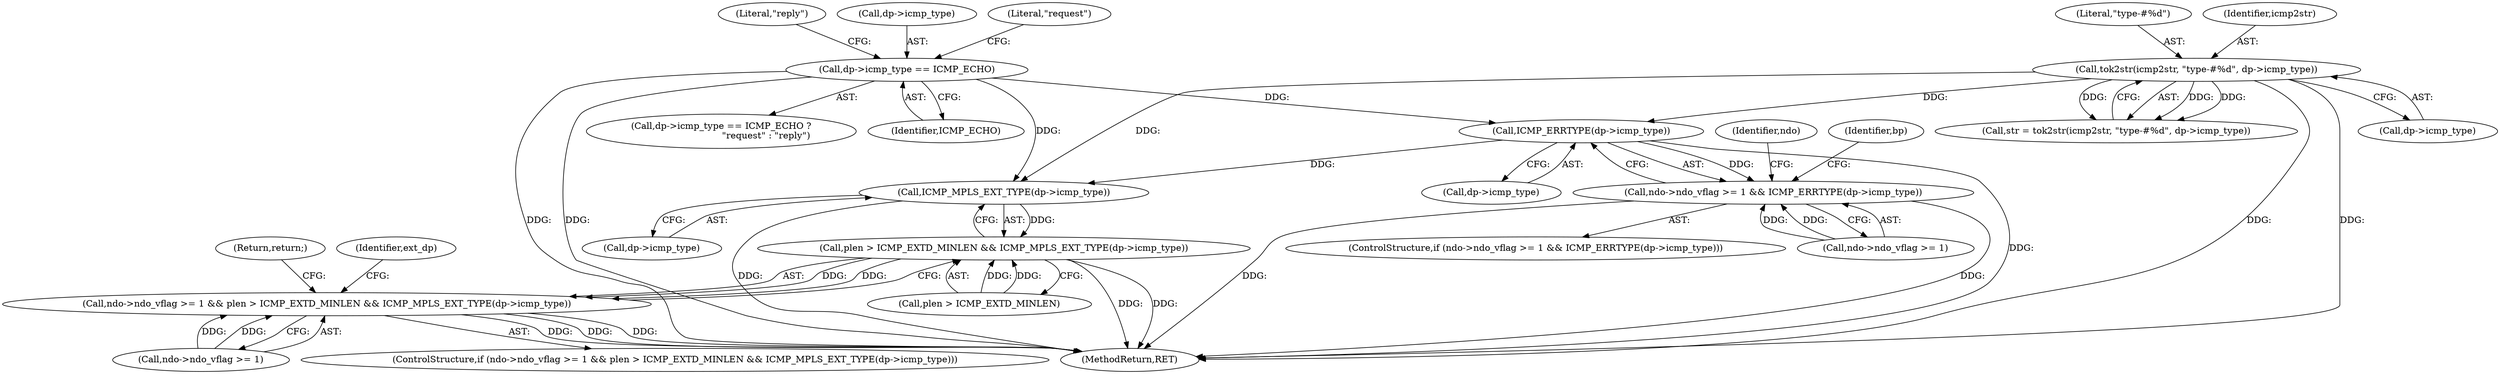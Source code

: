 digraph "0_tcpdump_2b62d1dda41590db29368ec7ba5f4faf3464765a@pointer" {
"1000937" [label="(Call,ICMP_ERRTYPE(dp->icmp_type))"];
"1000177" [label="(Call,dp->icmp_type == ICMP_ECHO)"];
"1000854" [label="(Call,tok2str(icmp2str, \"type-#%d\", dp->icmp_type))"];
"1000931" [label="(Call,ndo->ndo_vflag >= 1 && ICMP_ERRTYPE(dp->icmp_type))"];
"1000983" [label="(Call,ICMP_MPLS_EXT_TYPE(dp->icmp_type))"];
"1000979" [label="(Call,plen > ICMP_EXTD_MINLEN && ICMP_MPLS_EXT_TYPE(dp->icmp_type))"];
"1000973" [label="(Call,ndo->ndo_vflag >= 1 && plen > ICMP_EXTD_MINLEN && ICMP_MPLS_EXT_TYPE(dp->icmp_type))"];
"1000972" [label="(ControlStructure,if (ndo->ndo_vflag >= 1 && plen > ICMP_EXTD_MINLEN && ICMP_MPLS_EXT_TYPE(dp->icmp_type)))"];
"1001239" [label="(Return,return;)"];
"1000176" [label="(Call,dp->icmp_type == ICMP_ECHO ?\n                               \"request\" : \"reply\")"];
"1000980" [label="(Call,plen > ICMP_EXTD_MINLEN)"];
"1001245" [label="(MethodReturn,RET)"];
"1000976" [label="(Identifier,ndo)"];
"1000979" [label="(Call,plen > ICMP_EXTD_MINLEN && ICMP_MPLS_EXT_TYPE(dp->icmp_type))"];
"1000855" [label="(Identifier,icmp2str)"];
"1000930" [label="(ControlStructure,if (ndo->ndo_vflag >= 1 && ICMP_ERRTYPE(dp->icmp_type)))"];
"1000974" [label="(Call,ndo->ndo_vflag >= 1)"];
"1000854" [label="(Call,tok2str(icmp2str, \"type-#%d\", dp->icmp_type))"];
"1000984" [label="(Call,dp->icmp_type)"];
"1000177" [label="(Call,dp->icmp_type == ICMP_ECHO)"];
"1000178" [label="(Call,dp->icmp_type)"];
"1000932" [label="(Call,ndo->ndo_vflag >= 1)"];
"1000182" [label="(Literal,\"request\")"];
"1000973" [label="(Call,ndo->ndo_vflag >= 1 && plen > ICMP_EXTD_MINLEN && ICMP_MPLS_EXT_TYPE(dp->icmp_type))"];
"1000990" [label="(Identifier,ext_dp)"];
"1000983" [label="(Call,ICMP_MPLS_EXT_TYPE(dp->icmp_type))"];
"1000931" [label="(Call,ndo->ndo_vflag >= 1 && ICMP_ERRTYPE(dp->icmp_type))"];
"1000857" [label="(Call,dp->icmp_type)"];
"1000183" [label="(Literal,\"reply\")"];
"1000856" [label="(Literal,\"type-#%d\")"];
"1000937" [label="(Call,ICMP_ERRTYPE(dp->icmp_type))"];
"1000938" [label="(Call,dp->icmp_type)"];
"1000852" [label="(Call,str = tok2str(icmp2str, \"type-#%d\", dp->icmp_type))"];
"1000181" [label="(Identifier,ICMP_ECHO)"];
"1000943" [label="(Identifier,bp)"];
"1000937" -> "1000931"  [label="AST: "];
"1000937" -> "1000938"  [label="CFG: "];
"1000938" -> "1000937"  [label="AST: "];
"1000931" -> "1000937"  [label="CFG: "];
"1000937" -> "1001245"  [label="DDG: "];
"1000937" -> "1000931"  [label="DDG: "];
"1000177" -> "1000937"  [label="DDG: "];
"1000854" -> "1000937"  [label="DDG: "];
"1000937" -> "1000983"  [label="DDG: "];
"1000177" -> "1000176"  [label="AST: "];
"1000177" -> "1000181"  [label="CFG: "];
"1000178" -> "1000177"  [label="AST: "];
"1000181" -> "1000177"  [label="AST: "];
"1000182" -> "1000177"  [label="CFG: "];
"1000183" -> "1000177"  [label="CFG: "];
"1000177" -> "1001245"  [label="DDG: "];
"1000177" -> "1001245"  [label="DDG: "];
"1000177" -> "1000983"  [label="DDG: "];
"1000854" -> "1000852"  [label="AST: "];
"1000854" -> "1000857"  [label="CFG: "];
"1000855" -> "1000854"  [label="AST: "];
"1000856" -> "1000854"  [label="AST: "];
"1000857" -> "1000854"  [label="AST: "];
"1000852" -> "1000854"  [label="CFG: "];
"1000854" -> "1001245"  [label="DDG: "];
"1000854" -> "1001245"  [label="DDG: "];
"1000854" -> "1000852"  [label="DDG: "];
"1000854" -> "1000852"  [label="DDG: "];
"1000854" -> "1000852"  [label="DDG: "];
"1000854" -> "1000983"  [label="DDG: "];
"1000931" -> "1000930"  [label="AST: "];
"1000931" -> "1000932"  [label="CFG: "];
"1000932" -> "1000931"  [label="AST: "];
"1000943" -> "1000931"  [label="CFG: "];
"1000976" -> "1000931"  [label="CFG: "];
"1000931" -> "1001245"  [label="DDG: "];
"1000931" -> "1001245"  [label="DDG: "];
"1000932" -> "1000931"  [label="DDG: "];
"1000932" -> "1000931"  [label="DDG: "];
"1000983" -> "1000979"  [label="AST: "];
"1000983" -> "1000984"  [label="CFG: "];
"1000984" -> "1000983"  [label="AST: "];
"1000979" -> "1000983"  [label="CFG: "];
"1000983" -> "1001245"  [label="DDG: "];
"1000983" -> "1000979"  [label="DDG: "];
"1000979" -> "1000973"  [label="AST: "];
"1000979" -> "1000980"  [label="CFG: "];
"1000980" -> "1000979"  [label="AST: "];
"1000973" -> "1000979"  [label="CFG: "];
"1000979" -> "1001245"  [label="DDG: "];
"1000979" -> "1001245"  [label="DDG: "];
"1000979" -> "1000973"  [label="DDG: "];
"1000979" -> "1000973"  [label="DDG: "];
"1000980" -> "1000979"  [label="DDG: "];
"1000980" -> "1000979"  [label="DDG: "];
"1000973" -> "1000972"  [label="AST: "];
"1000973" -> "1000974"  [label="CFG: "];
"1000974" -> "1000973"  [label="AST: "];
"1000990" -> "1000973"  [label="CFG: "];
"1001239" -> "1000973"  [label="CFG: "];
"1000973" -> "1001245"  [label="DDG: "];
"1000973" -> "1001245"  [label="DDG: "];
"1000973" -> "1001245"  [label="DDG: "];
"1000974" -> "1000973"  [label="DDG: "];
"1000974" -> "1000973"  [label="DDG: "];
}
